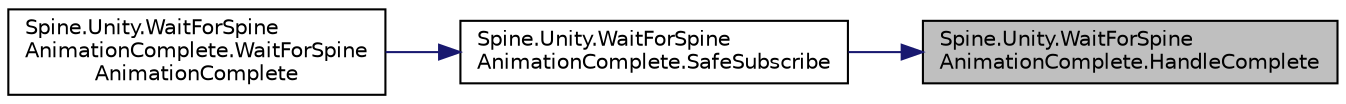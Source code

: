 digraph "Spine.Unity.WaitForSpineAnimationComplete.HandleComplete"
{
 // LATEX_PDF_SIZE
  edge [fontname="Helvetica",fontsize="10",labelfontname="Helvetica",labelfontsize="10"];
  node [fontname="Helvetica",fontsize="10",shape=record];
  rankdir="RL";
  Node1 [label="Spine.Unity.WaitForSpine\lAnimationComplete.HandleComplete",height=0.2,width=0.4,color="black", fillcolor="grey75", style="filled", fontcolor="black",tooltip=" "];
  Node1 -> Node2 [dir="back",color="midnightblue",fontsize="10",style="solid",fontname="Helvetica"];
  Node2 [label="Spine.Unity.WaitForSpine\lAnimationComplete.SafeSubscribe",height=0.2,width=0.4,color="black", fillcolor="white", style="filled",URL="$class_spine_1_1_unity_1_1_wait_for_spine_animation_complete.html#ae51ae44930139960f1fa71078fa3e3b4",tooltip=" "];
  Node2 -> Node3 [dir="back",color="midnightblue",fontsize="10",style="solid",fontname="Helvetica"];
  Node3 [label="Spine.Unity.WaitForSpine\lAnimationComplete.WaitForSpine\lAnimationComplete",height=0.2,width=0.4,color="black", fillcolor="white", style="filled",URL="$class_spine_1_1_unity_1_1_wait_for_spine_animation_complete.html#ac26ffa9207a8521df6678062c86a97d5",tooltip=" "];
}
